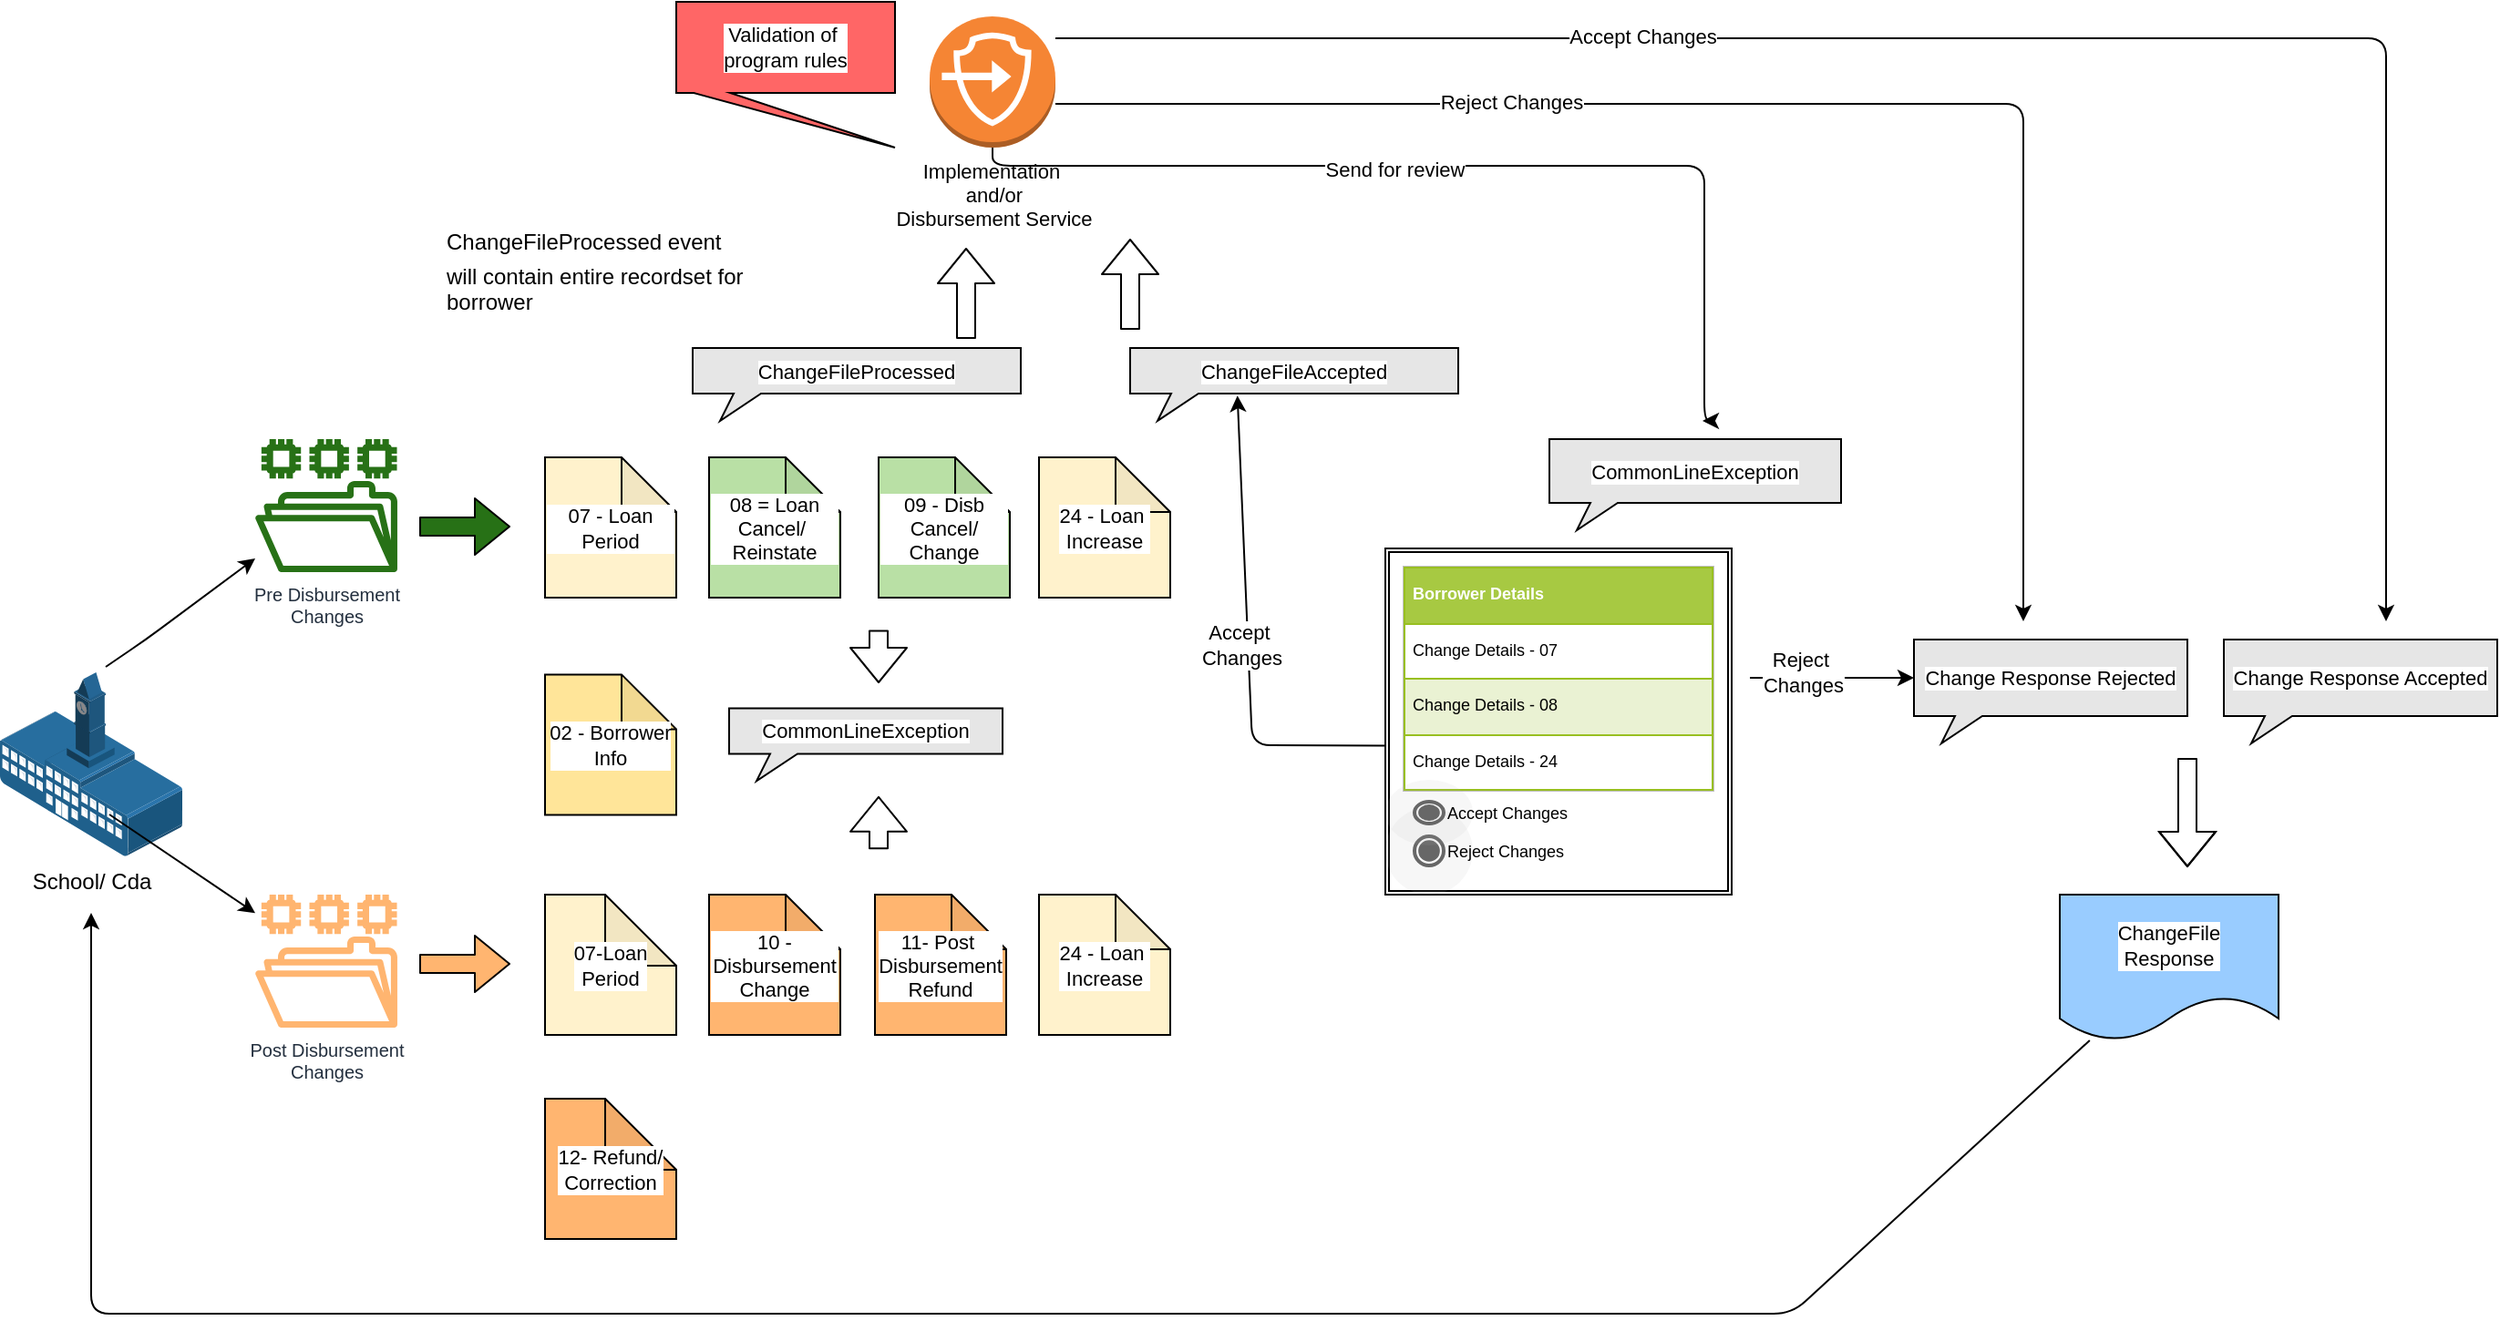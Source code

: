 <mxfile version="14.8.3" type="github">
  <diagram id="K0j5OCTELVZv-EC5O6D2" name="Page-1">
    <mxGraphModel dx="1225" dy="684" grid="1" gridSize="10" guides="1" tooltips="1" connect="1" arrows="1" fold="1" page="1" pageScale="1" pageWidth="1500" pageHeight="1500" math="0" shadow="0">
      <root>
        <mxCell id="0" />
        <mxCell id="1" parent="0" />
        <mxCell id="yJGauPnEhfRK39gL0J9s-20" value="School/ Cda" style="points=[];aspect=fixed;html=1;align=center;shadow=0;dashed=0;image;image=img/lib/allied_telesis/buildings/School_Building.svg;labelBackgroundColor=white;fillColor=#FFFF99;" parent="1" vertex="1">
          <mxGeometry x="100" y="497.91" width="100" height="101.09" as="geometry" />
        </mxCell>
        <mxCell id="yJGauPnEhfRK39gL0J9s-29" value="07 - Loan Period" style="shape=note;whiteSpace=wrap;html=1;backgroundOutline=1;darkOpacity=0.05;labelBackgroundColor=white;fillColor=#FFF2CC;verticalAlign=middle;fontSize=11;" parent="1" vertex="1">
          <mxGeometry x="399" y="380" width="72" height="77" as="geometry" />
        </mxCell>
        <mxCell id="yJGauPnEhfRK39gL0J9s-30" value="08 = Loan Cancel/&amp;nbsp;&lt;br style=&quot;font-size: 11px;&quot;&gt;Reinstate" style="shape=note;whiteSpace=wrap;html=1;backgroundOutline=1;darkOpacity=0.05;labelBackgroundColor=white;fillColor=#B9E0A5;verticalAlign=middle;fontSize=11;" parent="1" vertex="1">
          <mxGeometry x="489" y="380" width="72" height="77" as="geometry" />
        </mxCell>
        <mxCell id="yJGauPnEhfRK39gL0J9s-31" value="09 - Disb&lt;br style=&quot;font-size: 11px;&quot;&gt;Cancel/ Change" style="shape=note;whiteSpace=wrap;html=1;backgroundOutline=1;darkOpacity=0.05;labelBackgroundColor=white;fillColor=#B9E0A5;verticalAlign=middle;fontSize=11;" parent="1" vertex="1">
          <mxGeometry x="582" y="380" width="72" height="77" as="geometry" />
        </mxCell>
        <mxCell id="yJGauPnEhfRK39gL0J9s-32" value="24 - Loan&amp;nbsp;&lt;br style=&quot;font-size: 11px;&quot;&gt;Increase" style="shape=note;whiteSpace=wrap;html=1;backgroundOutline=1;darkOpacity=0.05;labelBackgroundColor=white;fillColor=#FFF2CC;verticalAlign=middle;fontSize=11;" parent="1" vertex="1">
          <mxGeometry x="670" y="380" width="72" height="77" as="geometry" />
        </mxCell>
        <mxCell id="yJGauPnEhfRK39gL0J9s-33" value="02 - Borrower&lt;br style=&quot;font-size: 11px;&quot;&gt;Info" style="shape=note;whiteSpace=wrap;html=1;backgroundOutline=1;darkOpacity=0.05;labelBackgroundColor=white;fillColor=#FFE599;verticalAlign=middle;fontSize=11;" parent="1" vertex="1">
          <mxGeometry x="399" y="499.2" width="72" height="77" as="geometry" />
        </mxCell>
        <mxCell id="yJGauPnEhfRK39gL0J9s-34" value="07-Loan&lt;br style=&quot;font-size: 11px;&quot;&gt;Period" style="shape=note;whiteSpace=wrap;html=1;backgroundOutline=1;darkOpacity=0.05;labelBackgroundColor=white;fillColor=#FFF2CC;verticalAlign=middle;size=39;fontSize=11;" parent="1" vertex="1">
          <mxGeometry x="399" y="620" width="72" height="77" as="geometry" />
        </mxCell>
        <mxCell id="yJGauPnEhfRK39gL0J9s-35" value="10 - Disbursement&lt;br style=&quot;font-size: 11px;&quot;&gt;Change" style="shape=note;whiteSpace=wrap;html=1;backgroundOutline=1;darkOpacity=0.05;labelBackgroundColor=white;fillColor=#FFB570;verticalAlign=middle;fontSize=11;" parent="1" vertex="1">
          <mxGeometry x="489" y="620" width="72" height="77" as="geometry" />
        </mxCell>
        <mxCell id="yJGauPnEhfRK39gL0J9s-36" value="11- Post&amp;nbsp;&lt;br style=&quot;font-size: 11px;&quot;&gt;Disbursement&lt;br style=&quot;font-size: 11px;&quot;&gt;Refund" style="shape=note;whiteSpace=wrap;html=1;backgroundOutline=1;darkOpacity=0.05;labelBackgroundColor=white;fillColor=#FFB570;verticalAlign=middle;fontSize=11;" parent="1" vertex="1">
          <mxGeometry x="580" y="620" width="72" height="77" as="geometry" />
        </mxCell>
        <mxCell id="yJGauPnEhfRK39gL0J9s-38" value="12- Refund/&lt;br style=&quot;font-size: 11px;&quot;&gt;Correction" style="shape=note;whiteSpace=wrap;html=1;backgroundOutline=1;darkOpacity=0.05;labelBackgroundColor=white;fillColor=#FFB570;verticalAlign=middle;size=39;fontSize=11;" parent="1" vertex="1">
          <mxGeometry x="399" y="732" width="72" height="77" as="geometry" />
        </mxCell>
        <mxCell id="yJGauPnEhfRK39gL0J9s-39" value="24 - Loan&amp;nbsp;&lt;br style=&quot;font-size: 11px;&quot;&gt;Increase" style="shape=note;whiteSpace=wrap;html=1;backgroundOutline=1;darkOpacity=0.05;labelBackgroundColor=white;fillColor=#FFF2CC;verticalAlign=middle;fontSize=11;" parent="1" vertex="1">
          <mxGeometry x="670" y="620" width="72" height="77" as="geometry" />
        </mxCell>
        <mxCell id="yJGauPnEhfRK39gL0J9s-40" value="Pre Disbursement&lt;br style=&quot;font-size: 10px;&quot;&gt;Changes" style="outlineConnect=0;fontColor=#232F3E;gradientColor=none;fillColor=#277116;strokeColor=none;dashed=0;verticalLabelPosition=bottom;verticalAlign=top;align=center;html=1;fontSize=10;fontStyle=0;aspect=fixed;pointerEvents=1;shape=mxgraph.aws4.file_system;labelBackgroundColor=white;" parent="1" vertex="1">
          <mxGeometry x="240" y="370" width="78" height="73" as="geometry" />
        </mxCell>
        <mxCell id="yJGauPnEhfRK39gL0J9s-41" value="Post Disbursement&lt;br style=&quot;font-size: 10px;&quot;&gt;Changes" style="outlineConnect=0;fontColor=#232F3E;gradientColor=none;fillColor=#FFB570;strokeColor=none;dashed=0;verticalLabelPosition=bottom;verticalAlign=top;align=center;html=1;fontSize=10;fontStyle=0;aspect=fixed;pointerEvents=1;shape=mxgraph.aws4.file_system;labelBackgroundColor=white;" parent="1" vertex="1">
          <mxGeometry x="240" y="620" width="78" height="73" as="geometry" />
        </mxCell>
        <mxCell id="yJGauPnEhfRK39gL0J9s-43" value="" style="endArrow=classic;html=1;fontSize=11;exitX=0.58;exitY=-0.029;exitDx=0;exitDy=0;exitPerimeter=0;" parent="1" source="yJGauPnEhfRK39gL0J9s-20" target="yJGauPnEhfRK39gL0J9s-40" edge="1">
          <mxGeometry width="50" height="50" relative="1" as="geometry">
            <mxPoint x="170" y="500" as="sourcePoint" />
            <mxPoint x="230" y="490" as="targetPoint" />
            <Array as="points">
              <mxPoint x="180" y="480" />
            </Array>
          </mxGeometry>
        </mxCell>
        <mxCell id="yJGauPnEhfRK39gL0J9s-44" value="" style="endArrow=classic;html=1;fontSize=11;" parent="1" target="yJGauPnEhfRK39gL0J9s-41" edge="1">
          <mxGeometry width="50" height="50" relative="1" as="geometry">
            <mxPoint x="160" y="576" as="sourcePoint" />
            <mxPoint x="210" y="660" as="targetPoint" />
          </mxGeometry>
        </mxCell>
        <mxCell id="yJGauPnEhfRK39gL0J9s-47" value="ChangeFileProcessed" style="whiteSpace=wrap;html=1;shape=mxgraph.basic.rectCallout;dx=30;dy=15;boundedLbl=1;labelBackgroundColor=white;fontSize=11;fillColor=#E6E6E6;verticalAlign=middle;" parent="1" vertex="1">
          <mxGeometry x="480" y="320" width="180" height="40" as="geometry" />
        </mxCell>
        <mxCell id="yJGauPnEhfRK39gL0J9s-48" value="" style="shape=flexArrow;endArrow=classic;html=1;fontSize=11;" parent="1" edge="1">
          <mxGeometry width="50" height="50" relative="1" as="geometry">
            <mxPoint x="630" y="315" as="sourcePoint" />
            <mxPoint x="630" y="265" as="targetPoint" />
          </mxGeometry>
        </mxCell>
        <mxCell id="yJGauPnEhfRK39gL0J9s-49" value="Validation of&amp;nbsp;&lt;br&gt;program rules" style="shape=callout;whiteSpace=wrap;html=1;perimeter=calloutPerimeter;labelBackgroundColor=white;fontSize=11;fillColor=#FF6666;verticalAlign=middle;size=30;position=0.08;position2=1;" parent="1" vertex="1">
          <mxGeometry x="471" y="130" width="120" height="80" as="geometry" />
        </mxCell>
        <mxCell id="yJGauPnEhfRK39gL0J9s-51" value="Implementation&amp;nbsp;&lt;br&gt;and/or&lt;br&gt;Disbursement Service" style="outlineConnect=0;dashed=0;verticalLabelPosition=bottom;verticalAlign=top;align=center;html=1;shape=mxgraph.aws3.endpoints;fillColor=#F58534;gradientColor=none;labelBackgroundColor=white;fontSize=11;" parent="1" vertex="1">
          <mxGeometry x="610" y="138" width="69" height="72" as="geometry" />
        </mxCell>
        <mxCell id="yJGauPnEhfRK39gL0J9s-52" value="CommonLineException" style="whiteSpace=wrap;html=1;shape=mxgraph.basic.rectCallout;dx=30;dy=15;boundedLbl=1;labelBackgroundColor=white;fontSize=11;fillColor=#E6E6E6;verticalAlign=middle;" parent="1" vertex="1">
          <mxGeometry x="500" y="517.7" width="150" height="40" as="geometry" />
        </mxCell>
        <mxCell id="yJGauPnEhfRK39gL0J9s-53" value="ChangeFile&lt;br&gt;Response" style="shape=document;whiteSpace=wrap;html=1;boundedLbl=1;labelBackgroundColor=white;fontSize=11;fillColor=#99CCFF;verticalAlign=middle;" parent="1" vertex="1">
          <mxGeometry x="1230" y="620" width="120" height="80" as="geometry" />
        </mxCell>
        <mxCell id="yJGauPnEhfRK39gL0J9s-55" value="" style="endArrow=classic;html=1;fontSize=11;" parent="1" source="yJGauPnEhfRK39gL0J9s-53" edge="1">
          <mxGeometry width="50" height="50" relative="1" as="geometry">
            <mxPoint x="740" y="950" as="sourcePoint" />
            <mxPoint x="150" y="630" as="targetPoint" />
            <Array as="points">
              <mxPoint x="1083" y="850" />
              <mxPoint x="150" y="850" />
            </Array>
          </mxGeometry>
        </mxCell>
        <mxCell id="yJGauPnEhfRK39gL0J9s-66" value="" style="shape=ext;double=1;whiteSpace=wrap;html=1;aspect=fixed;labelBackgroundColor=white;fontSize=11;fillColor=#FFFFFF;verticalAlign=middle;" parent="1" vertex="1">
          <mxGeometry x="860" y="430" width="190" height="190" as="geometry" />
        </mxCell>
        <mxCell id="yJGauPnEhfRK39gL0J9s-62" value="" style="shape=ellipse;labelPosition=right;align=left;strokeColor=none;fillColor=#B0B0B0;opacity=10;labelBackgroundColor=white;fontSize=9;html=1;" parent="1" vertex="1">
          <mxGeometry x="860" y="572" width="48" height="48" as="geometry" />
        </mxCell>
        <mxCell id="yJGauPnEhfRK39gL0J9s-63" value="Reject Changes" style="dashed=0;labelPosition=right;align=left;shape=mxgraph.gmdl.radiobutton;strokeColor=#676767;fillColor=#676767;strokeWidth=2;fontSize=9;" parent="yJGauPnEhfRK39gL0J9s-62" vertex="1">
          <mxGeometry x="16" y="16" width="16" height="16" as="geometry" />
        </mxCell>
        <mxCell id="yJGauPnEhfRK39gL0J9s-65" value="&lt;table border=&quot;1&quot; width=&quot;100%&quot; cellpadding=&quot;4&quot; style=&quot;width: 100% ; height: 100% ; border-collapse: collapse ; font-size: 9px&quot;&gt;&lt;tbody style=&quot;font-size: 9px&quot;&gt;&lt;tr style=&quot;background-color: rgb(167 , 201 , 66) ; color: rgb(255 , 255 , 255) ; border: 1px solid rgb(152 , 191 , 33) ; font-size: 9px&quot;&gt;&lt;th align=&quot;left&quot; style=&quot;font-size: 9px&quot;&gt;Borrower Details&lt;/th&gt;&lt;/tr&gt;&lt;tr style=&quot;border: 1px solid rgb(152 , 191 , 33) ; font-size: 9px&quot;&gt;&lt;td style=&quot;font-size: 9px&quot;&gt;Change Details - 07&lt;/td&gt;&lt;/tr&gt;&lt;tr style=&quot;background-color: rgb(234 , 242 , 211) ; border: 1px solid rgb(152 , 191 , 33) ; font-size: 9px&quot;&gt;&lt;td style=&quot;font-size: 9px&quot;&gt;Change Details - 08&lt;/td&gt;&lt;/tr&gt;&lt;tr style=&quot;border: 1px solid rgb(152 , 191 , 33) ; font-size: 9px&quot;&gt;&lt;td style=&quot;font-size: 9px&quot;&gt;Change Details - 24&lt;/td&gt;&lt;/tr&gt;&lt;/tbody&gt;&lt;/table&gt;" style="text;html=1;strokeColor=#c0c0c0;fillColor=#ffffff;overflow=fill;rounded=0;labelBackgroundColor=white;fontSize=9;verticalAlign=middle;" parent="1" vertex="1">
          <mxGeometry x="870" y="440" width="170" height="123" as="geometry" />
        </mxCell>
        <mxCell id="yJGauPnEhfRK39gL0J9s-60" value="" style="shape=ellipse;labelPosition=right;align=left;strokeColor=none;fillColor=#B0B0B0;opacity=10;labelBackgroundColor=white;fontSize=9;html=1;" parent="1" vertex="1">
          <mxGeometry x="860" y="557" width="48" height="36" as="geometry" />
        </mxCell>
        <mxCell id="yJGauPnEhfRK39gL0J9s-61" value="Accept Changes" style="dashed=0;labelPosition=right;align=left;shape=mxgraph.gmdl.radiobutton;strokeColor=#676767;fillColor=#676767;strokeWidth=2;fontSize=9;" parent="yJGauPnEhfRK39gL0J9s-60" vertex="1">
          <mxGeometry x="16" y="12.0" width="16" height="12.0" as="geometry" />
        </mxCell>
        <mxCell id="yJGauPnEhfRK39gL0J9s-72" value="Change Response Accepted" style="whiteSpace=wrap;html=1;shape=mxgraph.basic.rectCallout;dx=30;dy=15;boundedLbl=1;labelBackgroundColor=white;fontSize=11;fillColor=#E6E6E6;verticalAlign=middle;" parent="1" vertex="1">
          <mxGeometry x="1320" y="480.0" width="150" height="57" as="geometry" />
        </mxCell>
        <mxCell id="yJGauPnEhfRK39gL0J9s-73" value="" style="edgeStyle=segmentEdgeStyle;endArrow=classic;html=1;fontSize=9;" parent="1" edge="1" source="yJGauPnEhfRK39gL0J9s-51">
          <mxGeometry width="50" height="50" relative="1" as="geometry">
            <mxPoint x="780" y="167" as="sourcePoint" />
            <mxPoint x="1210" y="470" as="targetPoint" />
            <Array as="points">
              <mxPoint x="1210" y="186" />
            </Array>
          </mxGeometry>
        </mxCell>
        <mxCell id="4tAncuZE_6ZeGIsPpg4A-23" value="Reject Changes" style="edgeLabel;html=1;align=center;verticalAlign=middle;resizable=0;points=[];" vertex="1" connectable="0" parent="yJGauPnEhfRK39gL0J9s-73">
          <mxGeometry x="-0.388" y="1" relative="1" as="geometry">
            <mxPoint as="offset" />
          </mxGeometry>
        </mxCell>
        <mxCell id="yJGauPnEhfRK39gL0J9s-74" value="" style="shape=flexArrow;endArrow=classic;html=1;fontSize=11;fillColor=#277116;" parent="1" edge="1">
          <mxGeometry width="50" height="50" relative="1" as="geometry">
            <mxPoint x="330" y="418" as="sourcePoint" />
            <mxPoint x="380" y="418" as="targetPoint" />
          </mxGeometry>
        </mxCell>
        <mxCell id="yJGauPnEhfRK39gL0J9s-75" value="" style="shape=flexArrow;endArrow=classic;html=1;fontSize=11;fillColor=#FFB570;" parent="1" edge="1">
          <mxGeometry width="50" height="50" relative="1" as="geometry">
            <mxPoint x="330" y="658" as="sourcePoint" />
            <mxPoint x="380" y="658" as="targetPoint" />
          </mxGeometry>
        </mxCell>
        <mxCell id="yJGauPnEhfRK39gL0J9s-78" value="" style="shape=flexArrow;endArrow=classic;html=1;fontSize=11;" parent="1" edge="1">
          <mxGeometry width="50" height="50" relative="1" as="geometry">
            <mxPoint x="582" y="474.8" as="sourcePoint" />
            <mxPoint x="582" y="504" as="targetPoint" />
          </mxGeometry>
        </mxCell>
        <mxCell id="yJGauPnEhfRK39gL0J9s-79" value="" style="shape=flexArrow;endArrow=classic;html=1;fontSize=11;" parent="1" edge="1">
          <mxGeometry width="50" height="50" relative="1" as="geometry">
            <mxPoint x="582" y="595.09" as="sourcePoint" />
            <mxPoint x="582" y="565.89" as="targetPoint" />
          </mxGeometry>
        </mxCell>
        <mxCell id="4tAncuZE_6ZeGIsPpg4A-1" value="CommonLineException" style="whiteSpace=wrap;html=1;shape=mxgraph.basic.rectCallout;dx=30;dy=15;boundedLbl=1;labelBackgroundColor=white;fontSize=11;fillColor=#E6E6E6;verticalAlign=middle;" vertex="1" parent="1">
          <mxGeometry x="950" y="370" width="160" height="50" as="geometry" />
        </mxCell>
        <mxCell id="4tAncuZE_6ZeGIsPpg4A-2" value="" style="edgeStyle=segmentEdgeStyle;endArrow=classic;html=1;fontSize=9;" edge="1" parent="1" source="yJGauPnEhfRK39gL0J9s-51">
          <mxGeometry width="50" height="50" relative="1" as="geometry">
            <mxPoint x="720" y="200" as="sourcePoint" />
            <mxPoint x="1034" y="360" as="targetPoint" />
            <Array as="points">
              <mxPoint x="645" y="220" />
              <mxPoint x="1035" y="220" />
              <mxPoint x="1035" y="360" />
            </Array>
          </mxGeometry>
        </mxCell>
        <mxCell id="4tAncuZE_6ZeGIsPpg4A-26" value="Send for review" style="edgeLabel;html=1;align=center;verticalAlign=middle;resizable=0;points=[];" vertex="1" connectable="0" parent="4tAncuZE_6ZeGIsPpg4A-2">
          <mxGeometry x="-0.148" y="-2" relative="1" as="geometry">
            <mxPoint as="offset" />
          </mxGeometry>
        </mxCell>
        <mxCell id="4tAncuZE_6ZeGIsPpg4A-3" value="Change Response Rejected" style="whiteSpace=wrap;html=1;shape=mxgraph.basic.rectCallout;dx=30;dy=15;boundedLbl=1;labelBackgroundColor=white;fontSize=11;fillColor=#E6E6E6;verticalAlign=middle;" vertex="1" parent="1">
          <mxGeometry x="1150" y="480" width="150" height="57" as="geometry" />
        </mxCell>
        <mxCell id="4tAncuZE_6ZeGIsPpg4A-7" value="ChangeFileAccepted" style="whiteSpace=wrap;html=1;shape=mxgraph.basic.rectCallout;dx=30;dy=15;boundedLbl=1;labelBackgroundColor=white;fontSize=11;fillColor=#E6E6E6;verticalAlign=middle;" vertex="1" parent="1">
          <mxGeometry x="720" y="320" width="180" height="40" as="geometry" />
        </mxCell>
        <mxCell id="4tAncuZE_6ZeGIsPpg4A-12" value="" style="shape=flexArrow;endArrow=classic;html=1;fontSize=11;" edge="1" parent="1">
          <mxGeometry width="50" height="50" relative="1" as="geometry">
            <mxPoint x="720" y="310" as="sourcePoint" />
            <mxPoint x="720" y="260" as="targetPoint" />
          </mxGeometry>
        </mxCell>
        <mxCell id="4tAncuZE_6ZeGIsPpg4A-16" value="" style="endArrow=classic;html=1;fontSize=11;exitX=-0.002;exitY=0.57;exitDx=0;exitDy=0;exitPerimeter=0;entryX=0.327;entryY=0.653;entryDx=0;entryDy=0;entryPerimeter=0;" edge="1" parent="1" source="yJGauPnEhfRK39gL0J9s-66" target="4tAncuZE_6ZeGIsPpg4A-7">
          <mxGeometry width="50" height="50" relative="1" as="geometry">
            <mxPoint x="760.0" y="497.908" as="sourcePoint" />
            <mxPoint x="842.132" y="438.286" as="targetPoint" />
            <Array as="points">
              <mxPoint x="787" y="538" />
            </Array>
          </mxGeometry>
        </mxCell>
        <mxCell id="4tAncuZE_6ZeGIsPpg4A-17" value="Accept&amp;nbsp;&lt;br&gt;Changes" style="edgeLabel;html=1;align=center;verticalAlign=middle;resizable=0;points=[];" vertex="1" connectable="0" parent="4tAncuZE_6ZeGIsPpg4A-16">
          <mxGeometry x="-0.034" y="4" relative="1" as="geometry">
            <mxPoint as="offset" />
          </mxGeometry>
        </mxCell>
        <mxCell id="4tAncuZE_6ZeGIsPpg4A-19" value="" style="endArrow=classic;html=1;entryX=0;entryY=0;entryDx=0;entryDy=21;entryPerimeter=0;" edge="1" parent="1" target="4tAncuZE_6ZeGIsPpg4A-3">
          <mxGeometry width="50" height="50" relative="1" as="geometry">
            <mxPoint x="1060" y="501" as="sourcePoint" />
            <mxPoint x="1110" y="510" as="targetPoint" />
          </mxGeometry>
        </mxCell>
        <mxCell id="4tAncuZE_6ZeGIsPpg4A-20" value="Reject&amp;nbsp;&lt;br&gt;Changes" style="edgeLabel;html=1;align=center;verticalAlign=middle;resizable=0;points=[];" vertex="1" connectable="0" parent="4tAncuZE_6ZeGIsPpg4A-19">
          <mxGeometry x="-0.354" y="3" relative="1" as="geometry">
            <mxPoint as="offset" />
          </mxGeometry>
        </mxCell>
        <mxCell id="4tAncuZE_6ZeGIsPpg4A-21" value="" style="shape=flexArrow;endArrow=classic;html=1;fontSize=11;" edge="1" parent="1">
          <mxGeometry width="50" height="50" relative="1" as="geometry">
            <mxPoint x="1300" y="545" as="sourcePoint" />
            <mxPoint x="1300" y="605" as="targetPoint" />
            <Array as="points">
              <mxPoint x="1300" y="568" />
            </Array>
          </mxGeometry>
        </mxCell>
        <mxCell id="4tAncuZE_6ZeGIsPpg4A-22" value="&lt;p style=&quot;line-height: 0%&quot;&gt;&lt;span&gt;ChangeFileProcessed event&lt;/span&gt;&lt;br&gt;&lt;/p&gt;&lt;p&gt;will contain entire recordset for borrower&lt;/p&gt;&lt;p&gt;&lt;/p&gt;" style="text;html=1;strokeColor=none;fillColor=none;spacing=5;spacingTop=-20;whiteSpace=wrap;overflow=hidden;rounded=0;align=left;" vertex="1" parent="1">
          <mxGeometry x="340" y="260" width="190" height="60" as="geometry" />
        </mxCell>
        <mxCell id="4tAncuZE_6ZeGIsPpg4A-24" value="" style="edgeStyle=segmentEdgeStyle;endArrow=classic;html=1;fontSize=9;" edge="1" parent="1" source="yJGauPnEhfRK39gL0J9s-51">
          <mxGeometry width="50" height="50" relative="1" as="geometry">
            <mxPoint x="709" y="156.95" as="sourcePoint" />
            <mxPoint x="1409" y="470" as="targetPoint" />
            <Array as="points">
              <mxPoint x="1409" y="150" />
            </Array>
          </mxGeometry>
        </mxCell>
        <mxCell id="4tAncuZE_6ZeGIsPpg4A-25" value="Accept Changes" style="edgeLabel;html=1;align=center;verticalAlign=middle;resizable=0;points=[];" vertex="1" connectable="0" parent="4tAncuZE_6ZeGIsPpg4A-24">
          <mxGeometry x="-0.388" y="1" relative="1" as="geometry">
            <mxPoint as="offset" />
          </mxGeometry>
        </mxCell>
      </root>
    </mxGraphModel>
  </diagram>
</mxfile>
